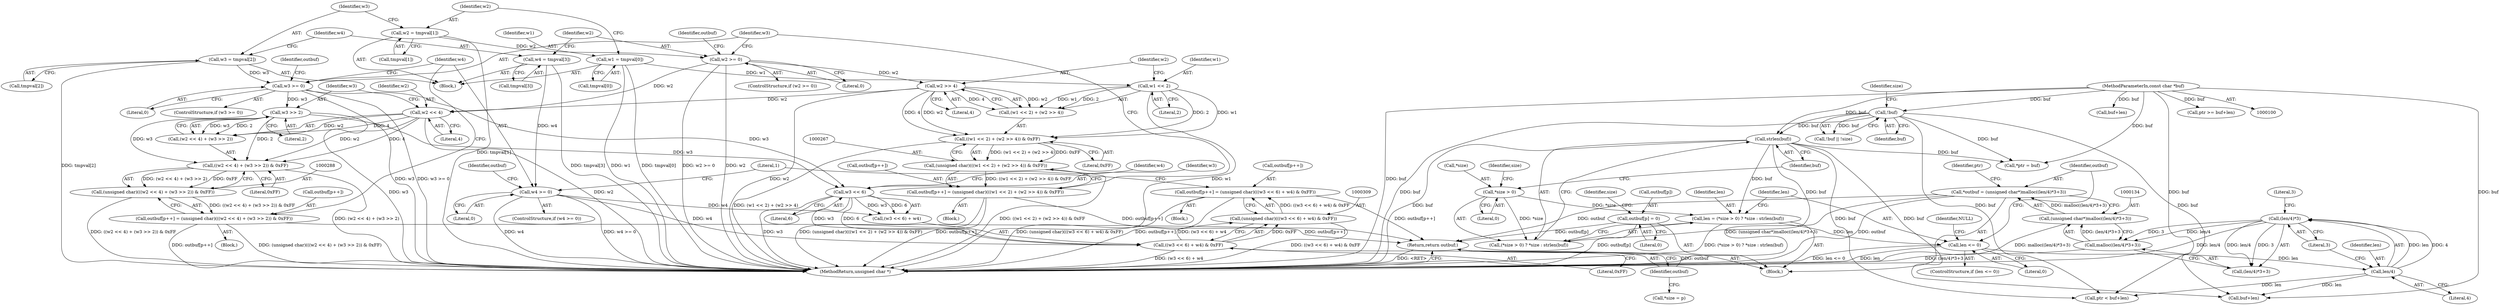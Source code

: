 digraph "0_libplist_3a55ddd3c4c11ce75a86afbefd085d8d397ff957@pointer" {
"1000327" [label="(Return,return outbuf;)"];
"1000328" [label="(Identifier,outbuf)"];
"1000303" [label="(Call,outbuf[p++] = (unsigned char)(((w3 << 6) + w4) & 0xFF))"];
"1000308" [label="(Call,(unsigned char)(((w3 << 6) + w4) & 0xFF))"];
"1000310" [label="(Call,((w3 << 6) + w4) & 0xFF)"];
"1000312" [label="(Call,w3 << 6)"];
"1000294" [label="(Call,w3 >> 2)"];
"1000278" [label="(Call,w3 >= 0)"];
"1000246" [label="(Call,w3 = tmpval[2])"];
"1000299" [label="(Call,w4 >= 0)"];
"1000251" [label="(Call,w4 = tmpval[3])"];
"1000318" [label="(Call,outbuf[p] = 0)"];
"1000131" [label="(Call,*outbuf = (unsigned char*)malloc((len/4)*3+3))"];
"1000133" [label="(Call,(unsigned char*)malloc((len/4)*3+3))"];
"1000135" [label="(Call,malloc((len/4)*3+3))"];
"1000137" [label="(Call,(len/4)*3)"];
"1000138" [label="(Call,len/4)"];
"1000125" [label="(Call,len <= 0)"];
"1000113" [label="(Call,len = (*size > 0) ? *size : strlen(buf))"];
"1000116" [label="(Call,*size > 0)"];
"1000122" [label="(Call,strlen(buf))"];
"1000106" [label="(Call,!buf)"];
"1000101" [label="(MethodParameterIn,const char *buf)"];
"1000261" [label="(Call,outbuf[p++] = (unsigned char)(((w1 << 2) + (w2 >> 4)) & 0xFF))"];
"1000266" [label="(Call,(unsigned char)(((w1 << 2) + (w2 >> 4)) & 0xFF))"];
"1000268" [label="(Call,((w1 << 2) + (w2 >> 4)) & 0xFF)"];
"1000270" [label="(Call,w1 << 2)"];
"1000236" [label="(Call,w1 = tmpval[0])"];
"1000273" [label="(Call,w2 >> 4)"];
"1000257" [label="(Call,w2 >= 0)"];
"1000241" [label="(Call,w2 = tmpval[1])"];
"1000282" [label="(Call,outbuf[p++] = (unsigned char)(((w2 << 4) + (w3 >> 2)) & 0xFF))"];
"1000287" [label="(Call,(unsigned char)(((w2 << 4) + (w3 >> 2)) & 0xFF))"];
"1000289" [label="(Call,((w2 << 4) + (w3 >> 2)) & 0xFF)"];
"1000291" [label="(Call,w2 << 4)"];
"1000317" [label="(Literal,1)"];
"1000106" [label="(Call,!buf)"];
"1000126" [label="(Identifier,len)"];
"1000257" [label="(Call,w2 >= 0)"];
"1000322" [label="(Literal,0)"];
"1000277" [label="(ControlStructure,if (w3 >= 0))"];
"1000246" [label="(Call,w3 = tmpval[2])"];
"1000290" [label="(Call,(w2 << 4) + (w3 >> 2))"];
"1000269" [label="(Call,(w1 << 2) + (w2 >> 4))"];
"1000123" [label="(Identifier,buf)"];
"1000144" [label="(Call,*ptr = buf)"];
"1000165" [label="(Call,ptr < buf+len)"];
"1000287" [label="(Call,(unsigned char)(((w2 << 4) + (w3 >> 2)) & 0xFF))"];
"1000282" [label="(Call,outbuf[p++] = (unsigned char)(((w2 << 4) + (w3 >> 2)) & 0xFF))"];
"1000259" [label="(Literal,0)"];
"1000252" [label="(Identifier,w4)"];
"1000107" [label="(Identifier,buf)"];
"1000247" [label="(Identifier,w3)"];
"1000263" [label="(Identifier,outbuf)"];
"1000304" [label="(Call,outbuf[p++])"];
"1000117" [label="(Call,*size)"];
"1000258" [label="(Identifier,w2)"];
"1000139" [label="(Identifier,len)"];
"1000145" [label="(Identifier,ptr)"];
"1000127" [label="(Literal,0)"];
"1000101" [label="(MethodParameterIn,const char *buf)"];
"1000274" [label="(Identifier,w2)"];
"1000296" [label="(Literal,2)"];
"1000124" [label="(ControlStructure,if (len <= 0))"];
"1000271" [label="(Identifier,w1)"];
"1000243" [label="(Call,tmpval[1])"];
"1000313" [label="(Identifier,w3)"];
"1000295" [label="(Identifier,w3)"];
"1000280" [label="(Literal,0)"];
"1000200" [label="(Call,buf+len)"];
"1000122" [label="(Call,strlen(buf))"];
"1000281" [label="(Block,)"];
"1000279" [label="(Identifier,w3)"];
"1000312" [label="(Call,w3 << 6)"];
"1000278" [label="(Call,w3 >= 0)"];
"1000140" [label="(Literal,4)"];
"1000237" [label="(Identifier,w1)"];
"1000137" [label="(Call,(len/4)*3)"];
"1000125" [label="(Call,len <= 0)"];
"1000116" [label="(Call,*size > 0)"];
"1000103" [label="(Block,)"];
"1000303" [label="(Call,outbuf[p++] = (unsigned char)(((w3 << 6) + w4) & 0xFF))"];
"1000276" [label="(Literal,0xFF)"];
"1000272" [label="(Literal,2)"];
"1000323" [label="(Call,*size = p)"];
"1000273" [label="(Call,w2 >> 4)"];
"1000275" [label="(Literal,4)"];
"1000109" [label="(Identifier,size)"];
"1000292" [label="(Identifier,w2)"];
"1000302" [label="(Block,)"];
"1000315" [label="(Identifier,w4)"];
"1000289" [label="(Call,((w2 << 4) + (w3 >> 2)) & 0xFF)"];
"1000319" [label="(Call,outbuf[p])"];
"1000327" [label="(Return,return outbuf;)"];
"1000318" [label="(Call,outbuf[p] = 0)"];
"1000141" [label="(Literal,3)"];
"1000138" [label="(Call,len/4)"];
"1000329" [label="(MethodReturn,unsigned char *)"];
"1000316" [label="(Literal,0xFF)"];
"1000241" [label="(Call,w2 = tmpval[1])"];
"1000135" [label="(Call,malloc((len/4)*3+3))"];
"1000253" [label="(Call,tmpval[3])"];
"1000105" [label="(Call,!buf || !size)"];
"1000133" [label="(Call,(unsigned char*)malloc((len/4)*3+3))"];
"1000308" [label="(Call,(unsigned char)(((w3 << 6) + w4) & 0xFF))"];
"1000328" [label="(Identifier,outbuf)"];
"1000299" [label="(Call,w4 >= 0)"];
"1000297" [label="(Literal,0xFF)"];
"1000232" [label="(Block,)"];
"1000294" [label="(Call,w3 >> 2)"];
"1000270" [label="(Call,w1 << 2)"];
"1000132" [label="(Identifier,outbuf)"];
"1000131" [label="(Call,*outbuf = (unsigned char*)malloc((len/4)*3+3))"];
"1000236" [label="(Call,w1 = tmpval[0])"];
"1000298" [label="(ControlStructure,if (w4 >= 0))"];
"1000198" [label="(Call,ptr >= buf+len)"];
"1000325" [label="(Identifier,size)"];
"1000311" [label="(Call,(w3 << 6) + w4)"];
"1000113" [label="(Call,len = (*size > 0) ? *size : strlen(buf))"];
"1000115" [label="(Call,(*size > 0) ? *size : strlen(buf))"];
"1000291" [label="(Call,w2 << 4)"];
"1000262" [label="(Call,outbuf[p++])"];
"1000256" [label="(ControlStructure,if (w2 >= 0))"];
"1000238" [label="(Call,tmpval[0])"];
"1000142" [label="(Literal,3)"];
"1000261" [label="(Call,outbuf[p++] = (unsigned char)(((w1 << 2) + (w2 >> 4)) & 0xFF))"];
"1000314" [label="(Literal,6)"];
"1000310" [label="(Call,((w3 << 6) + w4) & 0xFF)"];
"1000251" [label="(Call,w4 = tmpval[3])"];
"1000283" [label="(Call,outbuf[p++])"];
"1000242" [label="(Identifier,w2)"];
"1000284" [label="(Identifier,outbuf)"];
"1000121" [label="(Identifier,size)"];
"1000301" [label="(Literal,0)"];
"1000114" [label="(Identifier,len)"];
"1000268" [label="(Call,((w1 << 2) + (w2 >> 4)) & 0xFF)"];
"1000136" [label="(Call,(len/4)*3+3)"];
"1000300" [label="(Identifier,w4)"];
"1000305" [label="(Identifier,outbuf)"];
"1000129" [label="(Identifier,NULL)"];
"1000260" [label="(Block,)"];
"1000119" [label="(Literal,0)"];
"1000248" [label="(Call,tmpval[2])"];
"1000293" [label="(Literal,4)"];
"1000167" [label="(Call,buf+len)"];
"1000266" [label="(Call,(unsigned char)(((w1 << 2) + (w2 >> 4)) & 0xFF))"];
"1000327" -> "1000103"  [label="AST: "];
"1000327" -> "1000328"  [label="CFG: "];
"1000328" -> "1000327"  [label="AST: "];
"1000329" -> "1000327"  [label="CFG: "];
"1000327" -> "1000329"  [label="DDG: <RET>"];
"1000328" -> "1000327"  [label="DDG: outbuf"];
"1000303" -> "1000327"  [label="DDG: outbuf[p++]"];
"1000318" -> "1000327"  [label="DDG: outbuf[p]"];
"1000131" -> "1000327"  [label="DDG: outbuf"];
"1000261" -> "1000327"  [label="DDG: outbuf[p++]"];
"1000282" -> "1000327"  [label="DDG: outbuf[p++]"];
"1000328" -> "1000323"  [label="CFG: "];
"1000303" -> "1000302"  [label="AST: "];
"1000303" -> "1000308"  [label="CFG: "];
"1000304" -> "1000303"  [label="AST: "];
"1000308" -> "1000303"  [label="AST: "];
"1000317" -> "1000303"  [label="CFG: "];
"1000303" -> "1000329"  [label="DDG: outbuf[p++]"];
"1000303" -> "1000329"  [label="DDG: (unsigned char)(((w3 << 6) + w4) & 0xFF)"];
"1000308" -> "1000303"  [label="DDG: ((w3 << 6) + w4) & 0xFF"];
"1000308" -> "1000310"  [label="CFG: "];
"1000309" -> "1000308"  [label="AST: "];
"1000310" -> "1000308"  [label="AST: "];
"1000308" -> "1000329"  [label="DDG: ((w3 << 6) + w4) & 0xFF"];
"1000310" -> "1000308"  [label="DDG: (w3 << 6) + w4"];
"1000310" -> "1000308"  [label="DDG: 0xFF"];
"1000310" -> "1000316"  [label="CFG: "];
"1000311" -> "1000310"  [label="AST: "];
"1000316" -> "1000310"  [label="AST: "];
"1000310" -> "1000329"  [label="DDG: (w3 << 6) + w4"];
"1000312" -> "1000310"  [label="DDG: w3"];
"1000312" -> "1000310"  [label="DDG: 6"];
"1000299" -> "1000310"  [label="DDG: w4"];
"1000312" -> "1000311"  [label="AST: "];
"1000312" -> "1000314"  [label="CFG: "];
"1000313" -> "1000312"  [label="AST: "];
"1000314" -> "1000312"  [label="AST: "];
"1000315" -> "1000312"  [label="CFG: "];
"1000312" -> "1000329"  [label="DDG: w3"];
"1000312" -> "1000311"  [label="DDG: w3"];
"1000312" -> "1000311"  [label="DDG: 6"];
"1000294" -> "1000312"  [label="DDG: w3"];
"1000278" -> "1000312"  [label="DDG: w3"];
"1000294" -> "1000290"  [label="AST: "];
"1000294" -> "1000296"  [label="CFG: "];
"1000295" -> "1000294"  [label="AST: "];
"1000296" -> "1000294"  [label="AST: "];
"1000290" -> "1000294"  [label="CFG: "];
"1000294" -> "1000329"  [label="DDG: w3"];
"1000294" -> "1000289"  [label="DDG: w3"];
"1000294" -> "1000289"  [label="DDG: 2"];
"1000294" -> "1000290"  [label="DDG: w3"];
"1000294" -> "1000290"  [label="DDG: 2"];
"1000278" -> "1000294"  [label="DDG: w3"];
"1000278" -> "1000277"  [label="AST: "];
"1000278" -> "1000280"  [label="CFG: "];
"1000279" -> "1000278"  [label="AST: "];
"1000280" -> "1000278"  [label="AST: "];
"1000284" -> "1000278"  [label="CFG: "];
"1000300" -> "1000278"  [label="CFG: "];
"1000278" -> "1000329"  [label="DDG: w3 >= 0"];
"1000278" -> "1000329"  [label="DDG: w3"];
"1000246" -> "1000278"  [label="DDG: w3"];
"1000246" -> "1000232"  [label="AST: "];
"1000246" -> "1000248"  [label="CFG: "];
"1000247" -> "1000246"  [label="AST: "];
"1000248" -> "1000246"  [label="AST: "];
"1000252" -> "1000246"  [label="CFG: "];
"1000246" -> "1000329"  [label="DDG: tmpval[2]"];
"1000299" -> "1000298"  [label="AST: "];
"1000299" -> "1000301"  [label="CFG: "];
"1000300" -> "1000299"  [label="AST: "];
"1000301" -> "1000299"  [label="AST: "];
"1000317" -> "1000299"  [label="CFG: "];
"1000305" -> "1000299"  [label="CFG: "];
"1000299" -> "1000329"  [label="DDG: w4 >= 0"];
"1000299" -> "1000329"  [label="DDG: w4"];
"1000251" -> "1000299"  [label="DDG: w4"];
"1000299" -> "1000311"  [label="DDG: w4"];
"1000251" -> "1000232"  [label="AST: "];
"1000251" -> "1000253"  [label="CFG: "];
"1000252" -> "1000251"  [label="AST: "];
"1000253" -> "1000251"  [label="AST: "];
"1000258" -> "1000251"  [label="CFG: "];
"1000251" -> "1000329"  [label="DDG: tmpval[3]"];
"1000318" -> "1000103"  [label="AST: "];
"1000318" -> "1000322"  [label="CFG: "];
"1000319" -> "1000318"  [label="AST: "];
"1000322" -> "1000318"  [label="AST: "];
"1000325" -> "1000318"  [label="CFG: "];
"1000318" -> "1000329"  [label="DDG: outbuf[p]"];
"1000131" -> "1000103"  [label="AST: "];
"1000131" -> "1000133"  [label="CFG: "];
"1000132" -> "1000131"  [label="AST: "];
"1000133" -> "1000131"  [label="AST: "];
"1000145" -> "1000131"  [label="CFG: "];
"1000131" -> "1000329"  [label="DDG: outbuf"];
"1000131" -> "1000329"  [label="DDG: (unsigned char*)malloc((len/4)*3+3)"];
"1000133" -> "1000131"  [label="DDG: malloc((len/4)*3+3)"];
"1000133" -> "1000135"  [label="CFG: "];
"1000134" -> "1000133"  [label="AST: "];
"1000135" -> "1000133"  [label="AST: "];
"1000133" -> "1000329"  [label="DDG: malloc((len/4)*3+3)"];
"1000135" -> "1000133"  [label="DDG: (len/4)*3+3"];
"1000135" -> "1000136"  [label="CFG: "];
"1000136" -> "1000135"  [label="AST: "];
"1000135" -> "1000329"  [label="DDG: (len/4)*3+3"];
"1000137" -> "1000135"  [label="DDG: len/4"];
"1000137" -> "1000135"  [label="DDG: 3"];
"1000137" -> "1000136"  [label="AST: "];
"1000137" -> "1000141"  [label="CFG: "];
"1000138" -> "1000137"  [label="AST: "];
"1000141" -> "1000137"  [label="AST: "];
"1000142" -> "1000137"  [label="CFG: "];
"1000137" -> "1000329"  [label="DDG: len/4"];
"1000137" -> "1000136"  [label="DDG: len/4"];
"1000137" -> "1000136"  [label="DDG: 3"];
"1000138" -> "1000137"  [label="DDG: len"];
"1000138" -> "1000137"  [label="DDG: 4"];
"1000138" -> "1000140"  [label="CFG: "];
"1000139" -> "1000138"  [label="AST: "];
"1000140" -> "1000138"  [label="AST: "];
"1000141" -> "1000138"  [label="CFG: "];
"1000125" -> "1000138"  [label="DDG: len"];
"1000138" -> "1000165"  [label="DDG: len"];
"1000138" -> "1000167"  [label="DDG: len"];
"1000125" -> "1000124"  [label="AST: "];
"1000125" -> "1000127"  [label="CFG: "];
"1000126" -> "1000125"  [label="AST: "];
"1000127" -> "1000125"  [label="AST: "];
"1000129" -> "1000125"  [label="CFG: "];
"1000132" -> "1000125"  [label="CFG: "];
"1000125" -> "1000329"  [label="DDG: len"];
"1000125" -> "1000329"  [label="DDG: len <= 0"];
"1000113" -> "1000125"  [label="DDG: len"];
"1000113" -> "1000103"  [label="AST: "];
"1000113" -> "1000115"  [label="CFG: "];
"1000114" -> "1000113"  [label="AST: "];
"1000115" -> "1000113"  [label="AST: "];
"1000126" -> "1000113"  [label="CFG: "];
"1000113" -> "1000329"  [label="DDG: (*size > 0) ? *size : strlen(buf)"];
"1000116" -> "1000113"  [label="DDG: *size"];
"1000122" -> "1000113"  [label="DDG: buf"];
"1000116" -> "1000115"  [label="AST: "];
"1000116" -> "1000119"  [label="CFG: "];
"1000117" -> "1000116"  [label="AST: "];
"1000119" -> "1000116"  [label="AST: "];
"1000121" -> "1000116"  [label="CFG: "];
"1000123" -> "1000116"  [label="CFG: "];
"1000116" -> "1000115"  [label="DDG: *size"];
"1000122" -> "1000115"  [label="AST: "];
"1000122" -> "1000123"  [label="CFG: "];
"1000123" -> "1000122"  [label="AST: "];
"1000115" -> "1000122"  [label="CFG: "];
"1000122" -> "1000329"  [label="DDG: buf"];
"1000122" -> "1000115"  [label="DDG: buf"];
"1000106" -> "1000122"  [label="DDG: buf"];
"1000101" -> "1000122"  [label="DDG: buf"];
"1000122" -> "1000144"  [label="DDG: buf"];
"1000122" -> "1000165"  [label="DDG: buf"];
"1000122" -> "1000167"  [label="DDG: buf"];
"1000106" -> "1000105"  [label="AST: "];
"1000106" -> "1000107"  [label="CFG: "];
"1000107" -> "1000106"  [label="AST: "];
"1000109" -> "1000106"  [label="CFG: "];
"1000105" -> "1000106"  [label="CFG: "];
"1000106" -> "1000329"  [label="DDG: buf"];
"1000106" -> "1000105"  [label="DDG: buf"];
"1000101" -> "1000106"  [label="DDG: buf"];
"1000106" -> "1000144"  [label="DDG: buf"];
"1000106" -> "1000165"  [label="DDG: buf"];
"1000106" -> "1000167"  [label="DDG: buf"];
"1000101" -> "1000100"  [label="AST: "];
"1000101" -> "1000329"  [label="DDG: buf"];
"1000101" -> "1000144"  [label="DDG: buf"];
"1000101" -> "1000165"  [label="DDG: buf"];
"1000101" -> "1000167"  [label="DDG: buf"];
"1000101" -> "1000198"  [label="DDG: buf"];
"1000101" -> "1000200"  [label="DDG: buf"];
"1000261" -> "1000260"  [label="AST: "];
"1000261" -> "1000266"  [label="CFG: "];
"1000262" -> "1000261"  [label="AST: "];
"1000266" -> "1000261"  [label="AST: "];
"1000279" -> "1000261"  [label="CFG: "];
"1000261" -> "1000329"  [label="DDG: outbuf[p++]"];
"1000261" -> "1000329"  [label="DDG: (unsigned char)(((w1 << 2) + (w2 >> 4)) & 0xFF)"];
"1000266" -> "1000261"  [label="DDG: ((w1 << 2) + (w2 >> 4)) & 0xFF"];
"1000266" -> "1000268"  [label="CFG: "];
"1000267" -> "1000266"  [label="AST: "];
"1000268" -> "1000266"  [label="AST: "];
"1000266" -> "1000329"  [label="DDG: ((w1 << 2) + (w2 >> 4)) & 0xFF"];
"1000268" -> "1000266"  [label="DDG: (w1 << 2) + (w2 >> 4)"];
"1000268" -> "1000266"  [label="DDG: 0xFF"];
"1000268" -> "1000276"  [label="CFG: "];
"1000269" -> "1000268"  [label="AST: "];
"1000276" -> "1000268"  [label="AST: "];
"1000268" -> "1000329"  [label="DDG: (w1 << 2) + (w2 >> 4)"];
"1000270" -> "1000268"  [label="DDG: w1"];
"1000270" -> "1000268"  [label="DDG: 2"];
"1000273" -> "1000268"  [label="DDG: w2"];
"1000273" -> "1000268"  [label="DDG: 4"];
"1000270" -> "1000269"  [label="AST: "];
"1000270" -> "1000272"  [label="CFG: "];
"1000271" -> "1000270"  [label="AST: "];
"1000272" -> "1000270"  [label="AST: "];
"1000274" -> "1000270"  [label="CFG: "];
"1000270" -> "1000329"  [label="DDG: w1"];
"1000270" -> "1000269"  [label="DDG: w1"];
"1000270" -> "1000269"  [label="DDG: 2"];
"1000236" -> "1000270"  [label="DDG: w1"];
"1000236" -> "1000232"  [label="AST: "];
"1000236" -> "1000238"  [label="CFG: "];
"1000237" -> "1000236"  [label="AST: "];
"1000238" -> "1000236"  [label="AST: "];
"1000242" -> "1000236"  [label="CFG: "];
"1000236" -> "1000329"  [label="DDG: w1"];
"1000236" -> "1000329"  [label="DDG: tmpval[0]"];
"1000273" -> "1000269"  [label="AST: "];
"1000273" -> "1000275"  [label="CFG: "];
"1000274" -> "1000273"  [label="AST: "];
"1000275" -> "1000273"  [label="AST: "];
"1000269" -> "1000273"  [label="CFG: "];
"1000273" -> "1000329"  [label="DDG: w2"];
"1000273" -> "1000269"  [label="DDG: w2"];
"1000273" -> "1000269"  [label="DDG: 4"];
"1000257" -> "1000273"  [label="DDG: w2"];
"1000273" -> "1000291"  [label="DDG: w2"];
"1000257" -> "1000256"  [label="AST: "];
"1000257" -> "1000259"  [label="CFG: "];
"1000258" -> "1000257"  [label="AST: "];
"1000259" -> "1000257"  [label="AST: "];
"1000263" -> "1000257"  [label="CFG: "];
"1000279" -> "1000257"  [label="CFG: "];
"1000257" -> "1000329"  [label="DDG: w2"];
"1000257" -> "1000329"  [label="DDG: w2 >= 0"];
"1000241" -> "1000257"  [label="DDG: w2"];
"1000257" -> "1000291"  [label="DDG: w2"];
"1000241" -> "1000232"  [label="AST: "];
"1000241" -> "1000243"  [label="CFG: "];
"1000242" -> "1000241"  [label="AST: "];
"1000243" -> "1000241"  [label="AST: "];
"1000247" -> "1000241"  [label="CFG: "];
"1000241" -> "1000329"  [label="DDG: tmpval[1]"];
"1000282" -> "1000281"  [label="AST: "];
"1000282" -> "1000287"  [label="CFG: "];
"1000283" -> "1000282"  [label="AST: "];
"1000287" -> "1000282"  [label="AST: "];
"1000300" -> "1000282"  [label="CFG: "];
"1000282" -> "1000329"  [label="DDG: (unsigned char)(((w2 << 4) + (w3 >> 2)) & 0xFF)"];
"1000282" -> "1000329"  [label="DDG: outbuf[p++]"];
"1000287" -> "1000282"  [label="DDG: ((w2 << 4) + (w3 >> 2)) & 0xFF"];
"1000287" -> "1000289"  [label="CFG: "];
"1000288" -> "1000287"  [label="AST: "];
"1000289" -> "1000287"  [label="AST: "];
"1000287" -> "1000329"  [label="DDG: ((w2 << 4) + (w3 >> 2)) & 0xFF"];
"1000289" -> "1000287"  [label="DDG: (w2 << 4) + (w3 >> 2)"];
"1000289" -> "1000287"  [label="DDG: 0xFF"];
"1000289" -> "1000297"  [label="CFG: "];
"1000290" -> "1000289"  [label="AST: "];
"1000297" -> "1000289"  [label="AST: "];
"1000289" -> "1000329"  [label="DDG: (w2 << 4) + (w3 >> 2)"];
"1000291" -> "1000289"  [label="DDG: w2"];
"1000291" -> "1000289"  [label="DDG: 4"];
"1000291" -> "1000290"  [label="AST: "];
"1000291" -> "1000293"  [label="CFG: "];
"1000292" -> "1000291"  [label="AST: "];
"1000293" -> "1000291"  [label="AST: "];
"1000295" -> "1000291"  [label="CFG: "];
"1000291" -> "1000329"  [label="DDG: w2"];
"1000291" -> "1000290"  [label="DDG: w2"];
"1000291" -> "1000290"  [label="DDG: 4"];
}
